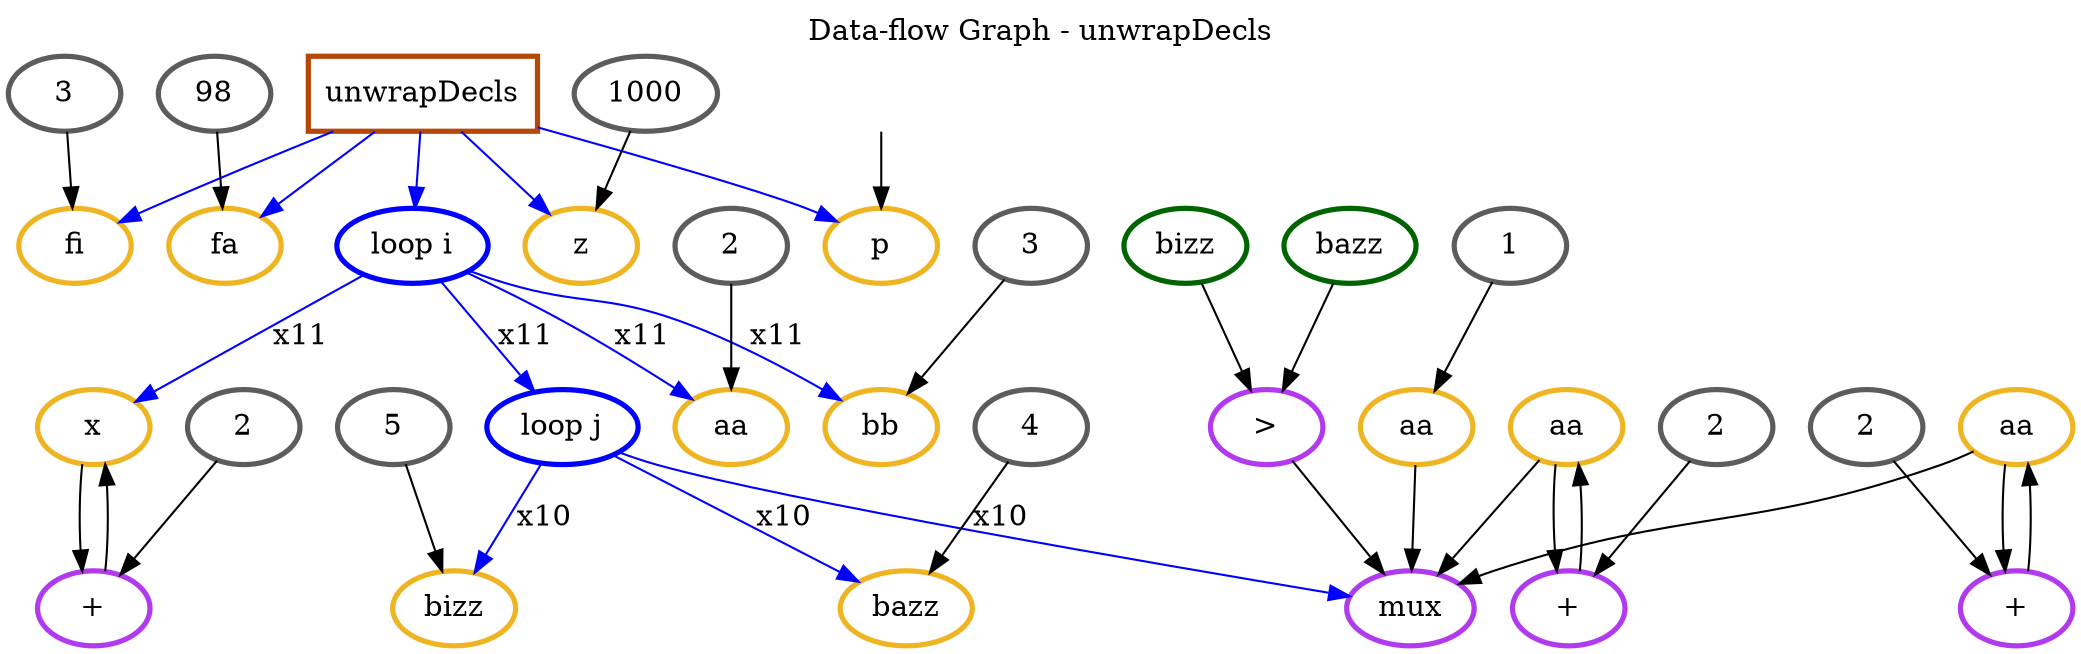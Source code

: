 Digraph G {
node [penwidth=2.5]
n1 [label="unwrapDecls" color="#b54707"shape="box"]
subgraph cluster0{
}
n9 [label="" color="white"]
n1 [label="unwrapDecls" color="#b54707"shape="box"]
n2 [label="fa" color="goldenrod2"]
n4 [label="98" color="gray36"]
n4 [label="98" color="gray36"]
n5 [label="fi" color="goldenrod2"]
n7 [label="3" color="gray36"]
n7 [label="3" color="gray36"]
n8 [label="p" color="goldenrod2"]
n9 [label="" color="white"]
n10 [label="z" color="goldenrod2"]
n12 [label="1000" color="gray36"]
n12 [label="1000" color="gray36"]
n13 [label="loop i" color="blue1"]
n14 [label="bb" color="goldenrod2"]
n16 [label="3" color="gray36"]
n16 [label="3" color="gray36"]
n17 [label="aa" color="goldenrod2"]
n19 [label="2" color="gray36"]
n19 [label="2" color="gray36"]
n20 [label="+" color="darkorchid2"]
n21 [label="x" color="goldenrod2"]
n22 [label="2" color="gray36"]
n23 [label="loop j" color="blue1"]
n24 [label="bizz" color="goldenrod2"]
n26 [label="5" color="gray36"]
n26 [label="5" color="gray36"]
n27 [label="bazz" color="goldenrod2"]
n29 [label="4" color="gray36"]
n29 [label="4" color="gray36"]
n30 [label=">" color="darkorchid2"]
n31 [label="bazz" color="darkgreen"]
n32 [label="bizz" color="darkgreen"]
n33 [label="mux" color="darkorchid2"]
n34 [label="aa" color="goldenrod2"]
n35 [label="1" color="gray36"]
n36 [label="+" color="darkorchid2"]
n37 [label="aa" color="goldenrod2"]
n38 [label="2" color="gray36"]
n39 [label="+" color="darkorchid2"]
n40 [label="aa" color="goldenrod2"]
n41 [label="2" color="gray36"]
n4 -> n2 [label="", color=black]
n7 -> n5 [label="", color=black]
n9 -> n8 [label="", color=black]
n12 -> n10 [label="", color=black]
n16 -> n14 [label="", color=black]
n19 -> n17 [label="", color=black]
n22 -> n20 [label="", color=black]
n21 -> n20 [label="", color=black]
n20 -> n21 [label="", color=black]
n26 -> n24 [label="", color=black]
n29 -> n27 [label="", color=black]
n31 -> n30 [label="", color=black]
n32 -> n30 [label="", color=black]
n30 -> n33 [label="", color=black]
n35 -> n34 [label="", color=black]
n38 -> n36 [label="", color=black]
n37 -> n36 [label="", color=black]
n36 -> n37 [label="", color=black]
n34 -> n33 [label="", color=black]
n37 -> n33 [label="", color=black]
n41 -> n39 [label="", color=black]
n40 -> n39 [label="", color=black]
n39 -> n40 [label="", color=black]
n40 -> n33 [label="", color=black]
n23 -> n24 [label="x10", color=blue]
n23 -> n27 [label="x10", color=blue]
n23 -> n33 [label="x10", color=blue]
n13 -> n14 [label="x11", color=blue]
n13 -> n17 [label="x11", color=blue]
n13 -> n21 [label="x11", color=blue]
n13 -> n23 [label="x11", color=blue]
n1 -> n2 [label="", color=blue]
n1 -> n5 [label="", color=blue]
n1 -> n8 [label="", color=blue]
n1 -> n10 [label="", color=blue]
n1 -> n13 [label="", color=blue]
labelloc="t"
label="Data-flow Graph - unwrapDecls"
}